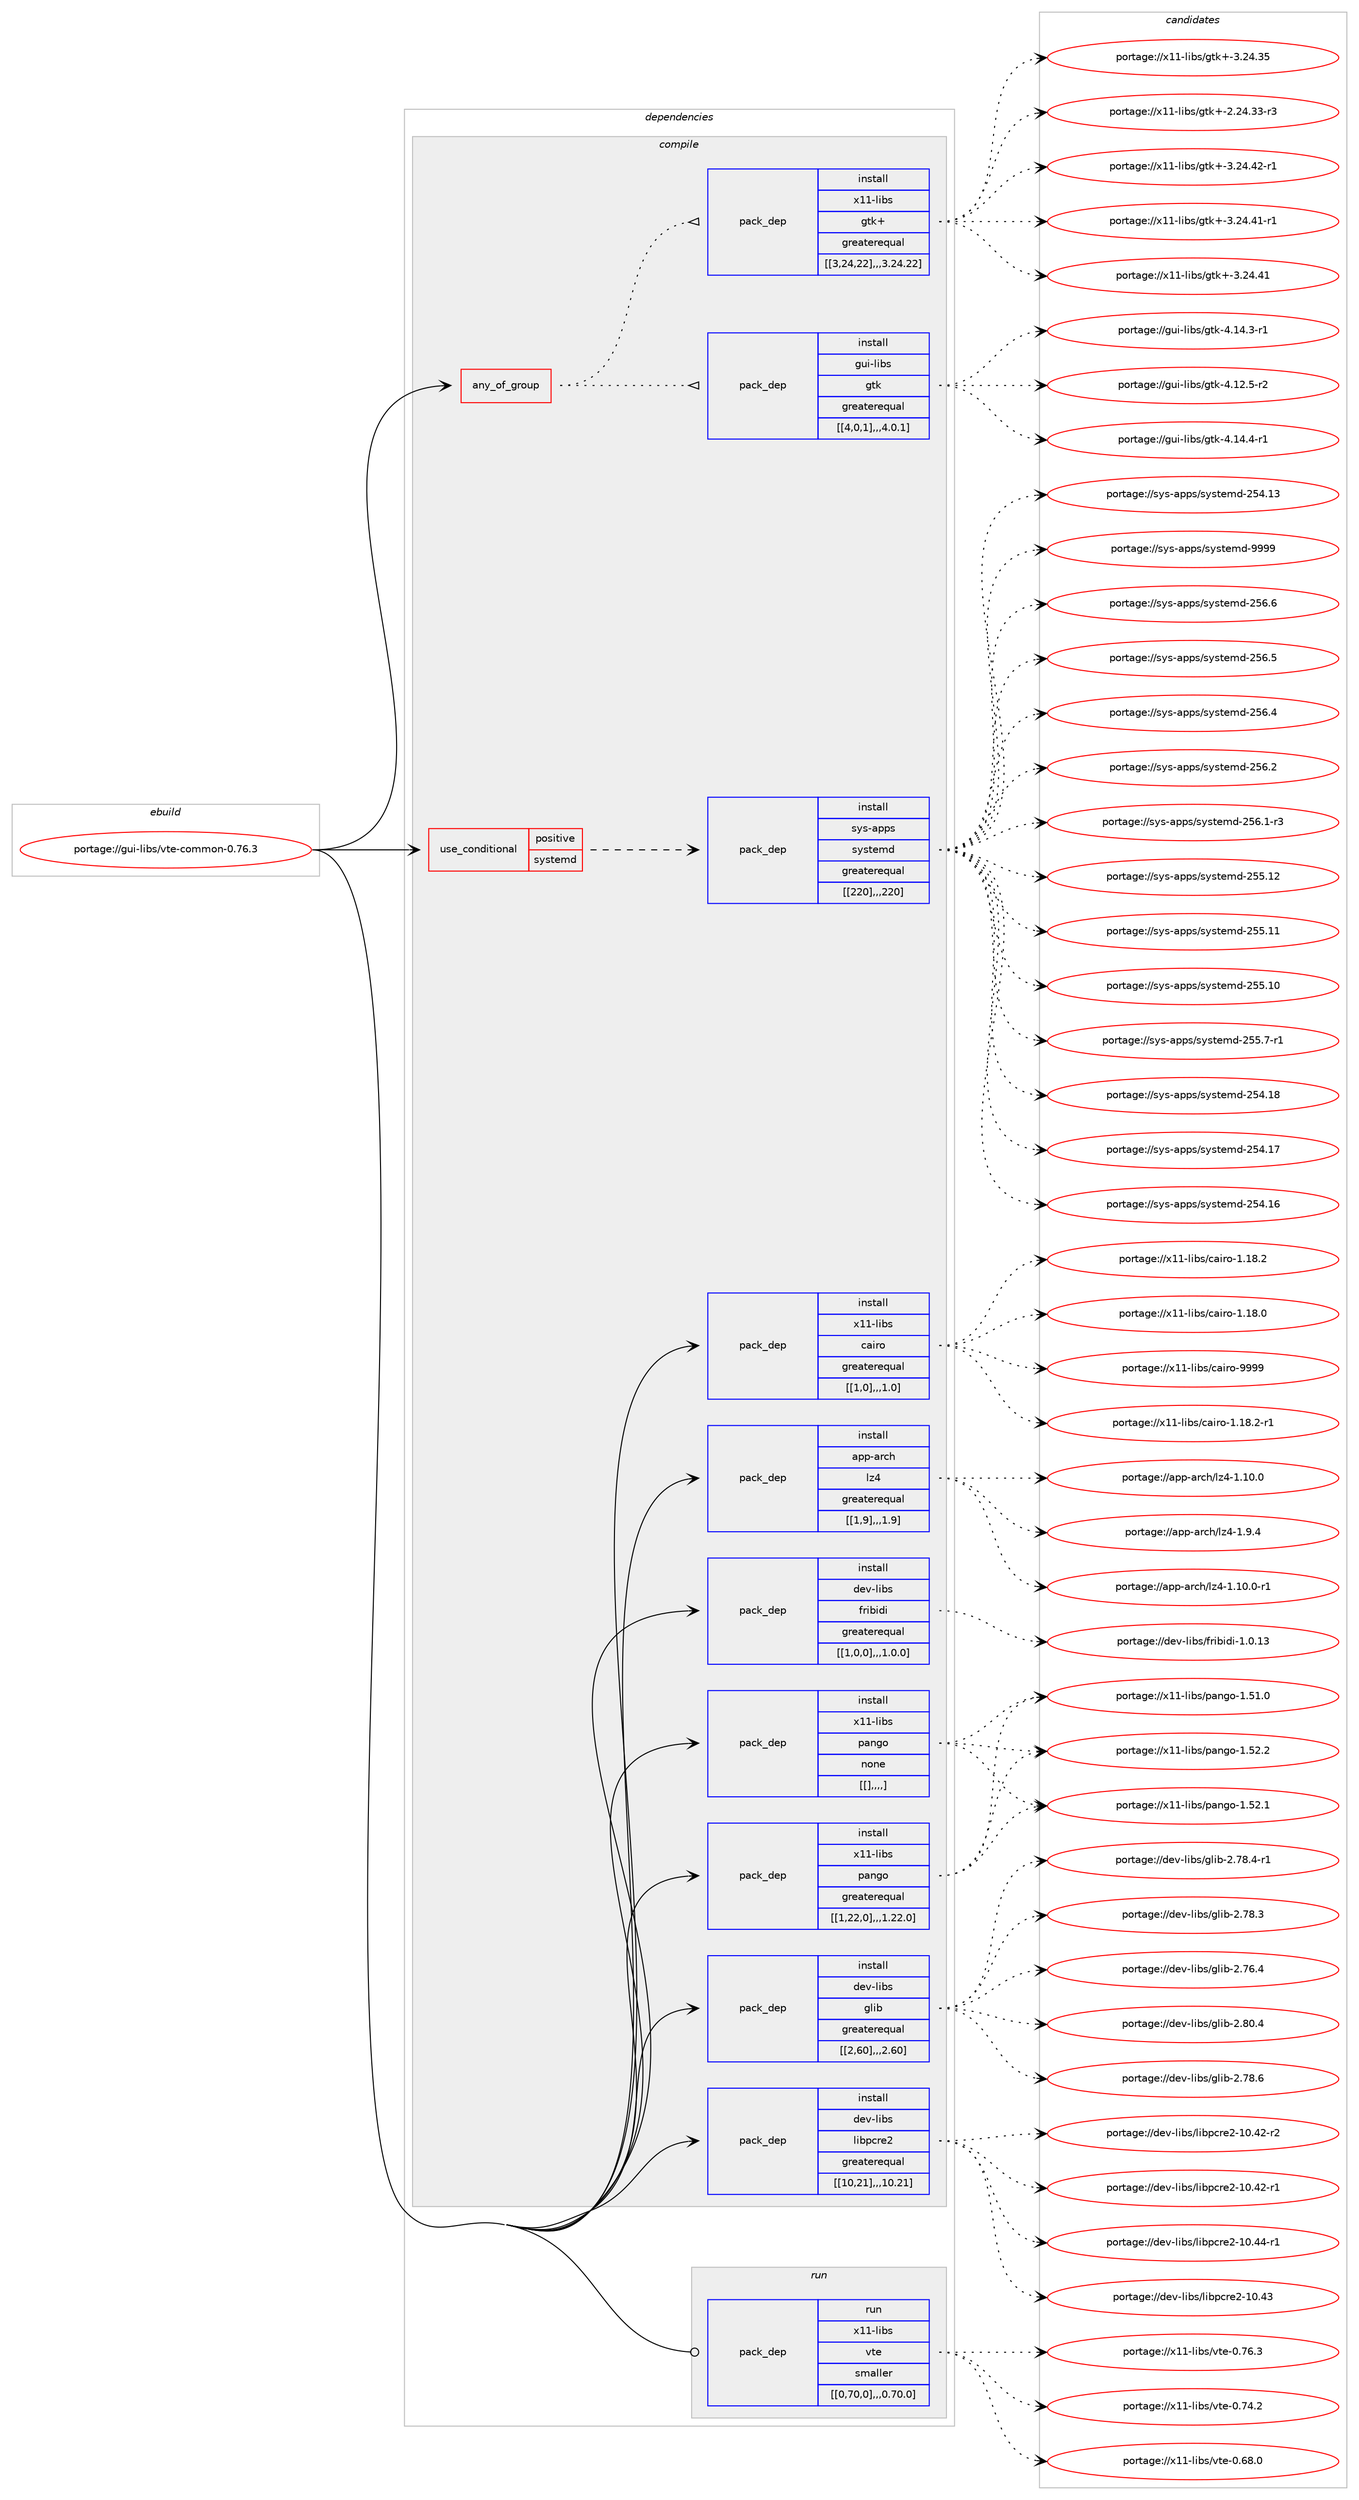 digraph prolog {

# *************
# Graph options
# *************

newrank=true;
concentrate=true;
compound=true;
graph [rankdir=LR,fontname=Helvetica,fontsize=10,ranksep=1.5];#, ranksep=2.5, nodesep=0.2];
edge  [arrowhead=vee];
node  [fontname=Helvetica,fontsize=10];

# **********
# The ebuild
# **********

subgraph cluster_leftcol {
color=gray;
label=<<i>ebuild</i>>;
id [label="portage://gui-libs/vte-common-0.76.3", color=red, width=4, href="../gui-libs/vte-common-0.76.3.svg"];
}

# ****************
# The dependencies
# ****************

subgraph cluster_midcol {
color=gray;
label=<<i>dependencies</i>>;
subgraph cluster_compile {
fillcolor="#eeeeee";
style=filled;
label=<<i>compile</i>>;
subgraph any1393 {
dependency249380 [label=<<TABLE BORDER="0" CELLBORDER="1" CELLSPACING="0" CELLPADDING="4"><TR><TD CELLPADDING="10">any_of_group</TD></TR></TABLE>>, shape=none, color=red];subgraph pack178708 {
dependency249381 [label=<<TABLE BORDER="0" CELLBORDER="1" CELLSPACING="0" CELLPADDING="4" WIDTH="220"><TR><TD ROWSPAN="6" CELLPADDING="30">pack_dep</TD></TR><TR><TD WIDTH="110">install</TD></TR><TR><TD>gui-libs</TD></TR><TR><TD>gtk</TD></TR><TR><TD>greaterequal</TD></TR><TR><TD>[[4,0,1],,,4.0.1]</TD></TR></TABLE>>, shape=none, color=blue];
}
dependency249380:e -> dependency249381:w [weight=20,style="dotted",arrowhead="oinv"];
subgraph pack178709 {
dependency249382 [label=<<TABLE BORDER="0" CELLBORDER="1" CELLSPACING="0" CELLPADDING="4" WIDTH="220"><TR><TD ROWSPAN="6" CELLPADDING="30">pack_dep</TD></TR><TR><TD WIDTH="110">install</TD></TR><TR><TD>x11-libs</TD></TR><TR><TD>gtk+</TD></TR><TR><TD>greaterequal</TD></TR><TR><TD>[[3,24,22],,,3.24.22]</TD></TR></TABLE>>, shape=none, color=blue];
}
dependency249380:e -> dependency249382:w [weight=20,style="dotted",arrowhead="oinv"];
}
id:e -> dependency249380:w [weight=20,style="solid",arrowhead="vee"];
subgraph cond69119 {
dependency249383 [label=<<TABLE BORDER="0" CELLBORDER="1" CELLSPACING="0" CELLPADDING="4"><TR><TD ROWSPAN="3" CELLPADDING="10">use_conditional</TD></TR><TR><TD>positive</TD></TR><TR><TD>systemd</TD></TR></TABLE>>, shape=none, color=red];
subgraph pack178710 {
dependency249384 [label=<<TABLE BORDER="0" CELLBORDER="1" CELLSPACING="0" CELLPADDING="4" WIDTH="220"><TR><TD ROWSPAN="6" CELLPADDING="30">pack_dep</TD></TR><TR><TD WIDTH="110">install</TD></TR><TR><TD>sys-apps</TD></TR><TR><TD>systemd</TD></TR><TR><TD>greaterequal</TD></TR><TR><TD>[[220],,,220]</TD></TR></TABLE>>, shape=none, color=blue];
}
dependency249383:e -> dependency249384:w [weight=20,style="dashed",arrowhead="vee"];
}
id:e -> dependency249383:w [weight=20,style="solid",arrowhead="vee"];
subgraph pack178711 {
dependency249385 [label=<<TABLE BORDER="0" CELLBORDER="1" CELLSPACING="0" CELLPADDING="4" WIDTH="220"><TR><TD ROWSPAN="6" CELLPADDING="30">pack_dep</TD></TR><TR><TD WIDTH="110">install</TD></TR><TR><TD>app-arch</TD></TR><TR><TD>lz4</TD></TR><TR><TD>greaterequal</TD></TR><TR><TD>[[1,9],,,1.9]</TD></TR></TABLE>>, shape=none, color=blue];
}
id:e -> dependency249385:w [weight=20,style="solid",arrowhead="vee"];
subgraph pack178712 {
dependency249386 [label=<<TABLE BORDER="0" CELLBORDER="1" CELLSPACING="0" CELLPADDING="4" WIDTH="220"><TR><TD ROWSPAN="6" CELLPADDING="30">pack_dep</TD></TR><TR><TD WIDTH="110">install</TD></TR><TR><TD>dev-libs</TD></TR><TR><TD>fribidi</TD></TR><TR><TD>greaterequal</TD></TR><TR><TD>[[1,0,0],,,1.0.0]</TD></TR></TABLE>>, shape=none, color=blue];
}
id:e -> dependency249386:w [weight=20,style="solid",arrowhead="vee"];
subgraph pack178713 {
dependency249387 [label=<<TABLE BORDER="0" CELLBORDER="1" CELLSPACING="0" CELLPADDING="4" WIDTH="220"><TR><TD ROWSPAN="6" CELLPADDING="30">pack_dep</TD></TR><TR><TD WIDTH="110">install</TD></TR><TR><TD>dev-libs</TD></TR><TR><TD>glib</TD></TR><TR><TD>greaterequal</TD></TR><TR><TD>[[2,60],,,2.60]</TD></TR></TABLE>>, shape=none, color=blue];
}
id:e -> dependency249387:w [weight=20,style="solid",arrowhead="vee"];
subgraph pack178714 {
dependency249388 [label=<<TABLE BORDER="0" CELLBORDER="1" CELLSPACING="0" CELLPADDING="4" WIDTH="220"><TR><TD ROWSPAN="6" CELLPADDING="30">pack_dep</TD></TR><TR><TD WIDTH="110">install</TD></TR><TR><TD>dev-libs</TD></TR><TR><TD>libpcre2</TD></TR><TR><TD>greaterequal</TD></TR><TR><TD>[[10,21],,,10.21]</TD></TR></TABLE>>, shape=none, color=blue];
}
id:e -> dependency249388:w [weight=20,style="solid",arrowhead="vee"];
subgraph pack178715 {
dependency249389 [label=<<TABLE BORDER="0" CELLBORDER="1" CELLSPACING="0" CELLPADDING="4" WIDTH="220"><TR><TD ROWSPAN="6" CELLPADDING="30">pack_dep</TD></TR><TR><TD WIDTH="110">install</TD></TR><TR><TD>x11-libs</TD></TR><TR><TD>cairo</TD></TR><TR><TD>greaterequal</TD></TR><TR><TD>[[1,0],,,1.0]</TD></TR></TABLE>>, shape=none, color=blue];
}
id:e -> dependency249389:w [weight=20,style="solid",arrowhead="vee"];
subgraph pack178716 {
dependency249390 [label=<<TABLE BORDER="0" CELLBORDER="1" CELLSPACING="0" CELLPADDING="4" WIDTH="220"><TR><TD ROWSPAN="6" CELLPADDING="30">pack_dep</TD></TR><TR><TD WIDTH="110">install</TD></TR><TR><TD>x11-libs</TD></TR><TR><TD>pango</TD></TR><TR><TD>greaterequal</TD></TR><TR><TD>[[1,22,0],,,1.22.0]</TD></TR></TABLE>>, shape=none, color=blue];
}
id:e -> dependency249390:w [weight=20,style="solid",arrowhead="vee"];
subgraph pack178717 {
dependency249391 [label=<<TABLE BORDER="0" CELLBORDER="1" CELLSPACING="0" CELLPADDING="4" WIDTH="220"><TR><TD ROWSPAN="6" CELLPADDING="30">pack_dep</TD></TR><TR><TD WIDTH="110">install</TD></TR><TR><TD>x11-libs</TD></TR><TR><TD>pango</TD></TR><TR><TD>none</TD></TR><TR><TD>[[],,,,]</TD></TR></TABLE>>, shape=none, color=blue];
}
id:e -> dependency249391:w [weight=20,style="solid",arrowhead="vee"];
}
subgraph cluster_compileandrun {
fillcolor="#eeeeee";
style=filled;
label=<<i>compile and run</i>>;
}
subgraph cluster_run {
fillcolor="#eeeeee";
style=filled;
label=<<i>run</i>>;
subgraph pack178718 {
dependency249392 [label=<<TABLE BORDER="0" CELLBORDER="1" CELLSPACING="0" CELLPADDING="4" WIDTH="220"><TR><TD ROWSPAN="6" CELLPADDING="30">pack_dep</TD></TR><TR><TD WIDTH="110">run</TD></TR><TR><TD>x11-libs</TD></TR><TR><TD>vte</TD></TR><TR><TD>smaller</TD></TR><TR><TD>[[0,70,0],,,0.70.0]</TD></TR></TABLE>>, shape=none, color=blue];
}
id:e -> dependency249392:w [weight=20,style="solid",arrowhead="odot"];
}
}

# **************
# The candidates
# **************

subgraph cluster_choices {
rank=same;
color=gray;
label=<<i>candidates</i>>;

subgraph choice178708 {
color=black;
nodesep=1;
choice103117105451081059811547103116107455246495246524511449 [label="portage://gui-libs/gtk-4.14.4-r1", color=red, width=4,href="../gui-libs/gtk-4.14.4-r1.svg"];
choice103117105451081059811547103116107455246495246514511449 [label="portage://gui-libs/gtk-4.14.3-r1", color=red, width=4,href="../gui-libs/gtk-4.14.3-r1.svg"];
choice103117105451081059811547103116107455246495046534511450 [label="portage://gui-libs/gtk-4.12.5-r2", color=red, width=4,href="../gui-libs/gtk-4.12.5-r2.svg"];
dependency249381:e -> choice103117105451081059811547103116107455246495246524511449:w [style=dotted,weight="100"];
dependency249381:e -> choice103117105451081059811547103116107455246495246514511449:w [style=dotted,weight="100"];
dependency249381:e -> choice103117105451081059811547103116107455246495046534511450:w [style=dotted,weight="100"];
}
subgraph choice178709 {
color=black;
nodesep=1;
choice12049494510810598115471031161074345514650524652504511449 [label="portage://x11-libs/gtk+-3.24.42-r1", color=red, width=4,href="../x11-libs/gtk+-3.24.42-r1.svg"];
choice12049494510810598115471031161074345514650524652494511449 [label="portage://x11-libs/gtk+-3.24.41-r1", color=red, width=4,href="../x11-libs/gtk+-3.24.41-r1.svg"];
choice1204949451081059811547103116107434551465052465249 [label="portage://x11-libs/gtk+-3.24.41", color=red, width=4,href="../x11-libs/gtk+-3.24.41.svg"];
choice1204949451081059811547103116107434551465052465153 [label="portage://x11-libs/gtk+-3.24.35", color=red, width=4,href="../x11-libs/gtk+-3.24.35.svg"];
choice12049494510810598115471031161074345504650524651514511451 [label="portage://x11-libs/gtk+-2.24.33-r3", color=red, width=4,href="../x11-libs/gtk+-2.24.33-r3.svg"];
dependency249382:e -> choice12049494510810598115471031161074345514650524652504511449:w [style=dotted,weight="100"];
dependency249382:e -> choice12049494510810598115471031161074345514650524652494511449:w [style=dotted,weight="100"];
dependency249382:e -> choice1204949451081059811547103116107434551465052465249:w [style=dotted,weight="100"];
dependency249382:e -> choice1204949451081059811547103116107434551465052465153:w [style=dotted,weight="100"];
dependency249382:e -> choice12049494510810598115471031161074345504650524651514511451:w [style=dotted,weight="100"];
}
subgraph choice178710 {
color=black;
nodesep=1;
choice1151211154597112112115471151211151161011091004557575757 [label="portage://sys-apps/systemd-9999", color=red, width=4,href="../sys-apps/systemd-9999.svg"];
choice115121115459711211211547115121115116101109100455053544654 [label="portage://sys-apps/systemd-256.6", color=red, width=4,href="../sys-apps/systemd-256.6.svg"];
choice115121115459711211211547115121115116101109100455053544653 [label="portage://sys-apps/systemd-256.5", color=red, width=4,href="../sys-apps/systemd-256.5.svg"];
choice115121115459711211211547115121115116101109100455053544652 [label="portage://sys-apps/systemd-256.4", color=red, width=4,href="../sys-apps/systemd-256.4.svg"];
choice115121115459711211211547115121115116101109100455053544650 [label="portage://sys-apps/systemd-256.2", color=red, width=4,href="../sys-apps/systemd-256.2.svg"];
choice1151211154597112112115471151211151161011091004550535446494511451 [label="portage://sys-apps/systemd-256.1-r3", color=red, width=4,href="../sys-apps/systemd-256.1-r3.svg"];
choice11512111545971121121154711512111511610110910045505353464950 [label="portage://sys-apps/systemd-255.12", color=red, width=4,href="../sys-apps/systemd-255.12.svg"];
choice11512111545971121121154711512111511610110910045505353464949 [label="portage://sys-apps/systemd-255.11", color=red, width=4,href="../sys-apps/systemd-255.11.svg"];
choice11512111545971121121154711512111511610110910045505353464948 [label="portage://sys-apps/systemd-255.10", color=red, width=4,href="../sys-apps/systemd-255.10.svg"];
choice1151211154597112112115471151211151161011091004550535346554511449 [label="portage://sys-apps/systemd-255.7-r1", color=red, width=4,href="../sys-apps/systemd-255.7-r1.svg"];
choice11512111545971121121154711512111511610110910045505352464956 [label="portage://sys-apps/systemd-254.18", color=red, width=4,href="../sys-apps/systemd-254.18.svg"];
choice11512111545971121121154711512111511610110910045505352464955 [label="portage://sys-apps/systemd-254.17", color=red, width=4,href="../sys-apps/systemd-254.17.svg"];
choice11512111545971121121154711512111511610110910045505352464954 [label="portage://sys-apps/systemd-254.16", color=red, width=4,href="../sys-apps/systemd-254.16.svg"];
choice11512111545971121121154711512111511610110910045505352464951 [label="portage://sys-apps/systemd-254.13", color=red, width=4,href="../sys-apps/systemd-254.13.svg"];
dependency249384:e -> choice1151211154597112112115471151211151161011091004557575757:w [style=dotted,weight="100"];
dependency249384:e -> choice115121115459711211211547115121115116101109100455053544654:w [style=dotted,weight="100"];
dependency249384:e -> choice115121115459711211211547115121115116101109100455053544653:w [style=dotted,weight="100"];
dependency249384:e -> choice115121115459711211211547115121115116101109100455053544652:w [style=dotted,weight="100"];
dependency249384:e -> choice115121115459711211211547115121115116101109100455053544650:w [style=dotted,weight="100"];
dependency249384:e -> choice1151211154597112112115471151211151161011091004550535446494511451:w [style=dotted,weight="100"];
dependency249384:e -> choice11512111545971121121154711512111511610110910045505353464950:w [style=dotted,weight="100"];
dependency249384:e -> choice11512111545971121121154711512111511610110910045505353464949:w [style=dotted,weight="100"];
dependency249384:e -> choice11512111545971121121154711512111511610110910045505353464948:w [style=dotted,weight="100"];
dependency249384:e -> choice1151211154597112112115471151211151161011091004550535346554511449:w [style=dotted,weight="100"];
dependency249384:e -> choice11512111545971121121154711512111511610110910045505352464956:w [style=dotted,weight="100"];
dependency249384:e -> choice11512111545971121121154711512111511610110910045505352464955:w [style=dotted,weight="100"];
dependency249384:e -> choice11512111545971121121154711512111511610110910045505352464954:w [style=dotted,weight="100"];
dependency249384:e -> choice11512111545971121121154711512111511610110910045505352464951:w [style=dotted,weight="100"];
}
subgraph choice178711 {
color=black;
nodesep=1;
choice971121124597114991044710812252454946494846484511449 [label="portage://app-arch/lz4-1.10.0-r1", color=red, width=4,href="../app-arch/lz4-1.10.0-r1.svg"];
choice97112112459711499104471081225245494649484648 [label="portage://app-arch/lz4-1.10.0", color=red, width=4,href="../app-arch/lz4-1.10.0.svg"];
choice971121124597114991044710812252454946574652 [label="portage://app-arch/lz4-1.9.4", color=red, width=4,href="../app-arch/lz4-1.9.4.svg"];
dependency249385:e -> choice971121124597114991044710812252454946494846484511449:w [style=dotted,weight="100"];
dependency249385:e -> choice97112112459711499104471081225245494649484648:w [style=dotted,weight="100"];
dependency249385:e -> choice971121124597114991044710812252454946574652:w [style=dotted,weight="100"];
}
subgraph choice178712 {
color=black;
nodesep=1;
choice1001011184510810598115471021141059810510010545494648464951 [label="portage://dev-libs/fribidi-1.0.13", color=red, width=4,href="../dev-libs/fribidi-1.0.13.svg"];
dependency249386:e -> choice1001011184510810598115471021141059810510010545494648464951:w [style=dotted,weight="100"];
}
subgraph choice178713 {
color=black;
nodesep=1;
choice1001011184510810598115471031081059845504656484652 [label="portage://dev-libs/glib-2.80.4", color=red, width=4,href="../dev-libs/glib-2.80.4.svg"];
choice1001011184510810598115471031081059845504655564654 [label="portage://dev-libs/glib-2.78.6", color=red, width=4,href="../dev-libs/glib-2.78.6.svg"];
choice10010111845108105981154710310810598455046555646524511449 [label="portage://dev-libs/glib-2.78.4-r1", color=red, width=4,href="../dev-libs/glib-2.78.4-r1.svg"];
choice1001011184510810598115471031081059845504655564651 [label="portage://dev-libs/glib-2.78.3", color=red, width=4,href="../dev-libs/glib-2.78.3.svg"];
choice1001011184510810598115471031081059845504655544652 [label="portage://dev-libs/glib-2.76.4", color=red, width=4,href="../dev-libs/glib-2.76.4.svg"];
dependency249387:e -> choice1001011184510810598115471031081059845504656484652:w [style=dotted,weight="100"];
dependency249387:e -> choice1001011184510810598115471031081059845504655564654:w [style=dotted,weight="100"];
dependency249387:e -> choice10010111845108105981154710310810598455046555646524511449:w [style=dotted,weight="100"];
dependency249387:e -> choice1001011184510810598115471031081059845504655564651:w [style=dotted,weight="100"];
dependency249387:e -> choice1001011184510810598115471031081059845504655544652:w [style=dotted,weight="100"];
}
subgraph choice178714 {
color=black;
nodesep=1;
choice1001011184510810598115471081059811299114101504549484652524511449 [label="portage://dev-libs/libpcre2-10.44-r1", color=red, width=4,href="../dev-libs/libpcre2-10.44-r1.svg"];
choice100101118451081059811547108105981129911410150454948465251 [label="portage://dev-libs/libpcre2-10.43", color=red, width=4,href="../dev-libs/libpcre2-10.43.svg"];
choice1001011184510810598115471081059811299114101504549484652504511450 [label="portage://dev-libs/libpcre2-10.42-r2", color=red, width=4,href="../dev-libs/libpcre2-10.42-r2.svg"];
choice1001011184510810598115471081059811299114101504549484652504511449 [label="portage://dev-libs/libpcre2-10.42-r1", color=red, width=4,href="../dev-libs/libpcre2-10.42-r1.svg"];
dependency249388:e -> choice1001011184510810598115471081059811299114101504549484652524511449:w [style=dotted,weight="100"];
dependency249388:e -> choice100101118451081059811547108105981129911410150454948465251:w [style=dotted,weight="100"];
dependency249388:e -> choice1001011184510810598115471081059811299114101504549484652504511450:w [style=dotted,weight="100"];
dependency249388:e -> choice1001011184510810598115471081059811299114101504549484652504511449:w [style=dotted,weight="100"];
}
subgraph choice178715 {
color=black;
nodesep=1;
choice120494945108105981154799971051141114557575757 [label="portage://x11-libs/cairo-9999", color=red, width=4,href="../x11-libs/cairo-9999.svg"];
choice12049494510810598115479997105114111454946495646504511449 [label="portage://x11-libs/cairo-1.18.2-r1", color=red, width=4,href="../x11-libs/cairo-1.18.2-r1.svg"];
choice1204949451081059811547999710511411145494649564650 [label="portage://x11-libs/cairo-1.18.2", color=red, width=4,href="../x11-libs/cairo-1.18.2.svg"];
choice1204949451081059811547999710511411145494649564648 [label="portage://x11-libs/cairo-1.18.0", color=red, width=4,href="../x11-libs/cairo-1.18.0.svg"];
dependency249389:e -> choice120494945108105981154799971051141114557575757:w [style=dotted,weight="100"];
dependency249389:e -> choice12049494510810598115479997105114111454946495646504511449:w [style=dotted,weight="100"];
dependency249389:e -> choice1204949451081059811547999710511411145494649564650:w [style=dotted,weight="100"];
dependency249389:e -> choice1204949451081059811547999710511411145494649564648:w [style=dotted,weight="100"];
}
subgraph choice178716 {
color=black;
nodesep=1;
choice12049494510810598115471129711010311145494653504650 [label="portage://x11-libs/pango-1.52.2", color=red, width=4,href="../x11-libs/pango-1.52.2.svg"];
choice12049494510810598115471129711010311145494653504649 [label="portage://x11-libs/pango-1.52.1", color=red, width=4,href="../x11-libs/pango-1.52.1.svg"];
choice12049494510810598115471129711010311145494653494648 [label="portage://x11-libs/pango-1.51.0", color=red, width=4,href="../x11-libs/pango-1.51.0.svg"];
dependency249390:e -> choice12049494510810598115471129711010311145494653504650:w [style=dotted,weight="100"];
dependency249390:e -> choice12049494510810598115471129711010311145494653504649:w [style=dotted,weight="100"];
dependency249390:e -> choice12049494510810598115471129711010311145494653494648:w [style=dotted,weight="100"];
}
subgraph choice178717 {
color=black;
nodesep=1;
choice12049494510810598115471129711010311145494653504650 [label="portage://x11-libs/pango-1.52.2", color=red, width=4,href="../x11-libs/pango-1.52.2.svg"];
choice12049494510810598115471129711010311145494653504649 [label="portage://x11-libs/pango-1.52.1", color=red, width=4,href="../x11-libs/pango-1.52.1.svg"];
choice12049494510810598115471129711010311145494653494648 [label="portage://x11-libs/pango-1.51.0", color=red, width=4,href="../x11-libs/pango-1.51.0.svg"];
dependency249391:e -> choice12049494510810598115471129711010311145494653504650:w [style=dotted,weight="100"];
dependency249391:e -> choice12049494510810598115471129711010311145494653504649:w [style=dotted,weight="100"];
dependency249391:e -> choice12049494510810598115471129711010311145494653494648:w [style=dotted,weight="100"];
}
subgraph choice178718 {
color=black;
nodesep=1;
choice120494945108105981154711811610145484655544651 [label="portage://x11-libs/vte-0.76.3", color=red, width=4,href="../x11-libs/vte-0.76.3.svg"];
choice120494945108105981154711811610145484655524650 [label="portage://x11-libs/vte-0.74.2", color=red, width=4,href="../x11-libs/vte-0.74.2.svg"];
choice120494945108105981154711811610145484654564648 [label="portage://x11-libs/vte-0.68.0", color=red, width=4,href="../x11-libs/vte-0.68.0.svg"];
dependency249392:e -> choice120494945108105981154711811610145484655544651:w [style=dotted,weight="100"];
dependency249392:e -> choice120494945108105981154711811610145484655524650:w [style=dotted,weight="100"];
dependency249392:e -> choice120494945108105981154711811610145484654564648:w [style=dotted,weight="100"];
}
}

}
